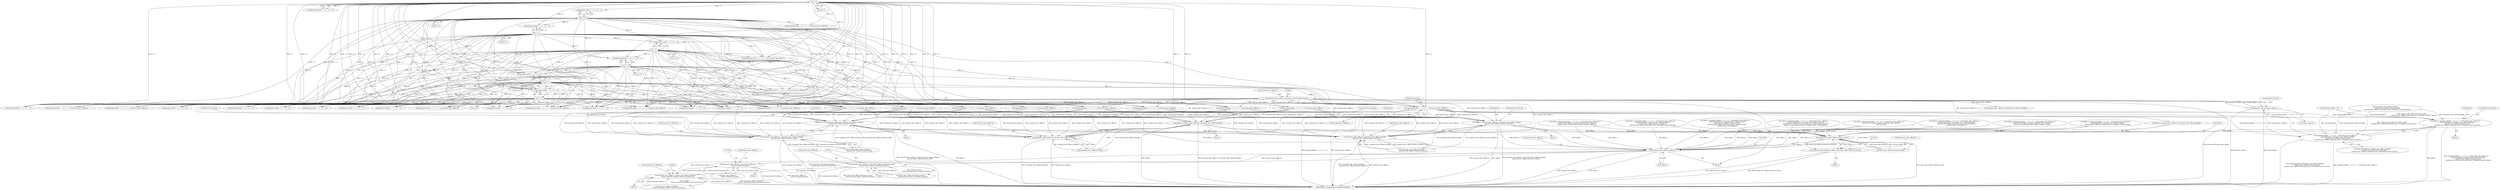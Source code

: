 digraph "0_ImageMagick6_7c2c5ba5b8e3a0b2b82f56c71dfab74ed4006df7@pointer" {
"1001539" [label="(Call,(geometry.height == 0 ? 1.0 : -1.0)*annotate_info->affine.ty)"];
"1001547" [label="(Call,-1.0)"];
"1001490" [label="(Call,-1.0)"];
"1001201" [label="(Call,-1.0)"];
"1001135" [label="(Call,-1.0)"];
"1000614" [label="(Call,-1.0)"];
"1001062" [label="(Call,-1.0)"];
"1000993" [label="(Call,-1.0)"];
"1000448" [label="(Call,annotate_info->affine.ty=geometry_info.psi-image->page.y)"];
"1000454" [label="(Call,geometry_info.psi-image->page.y)"];
"1001534" [label="(Call,offset.y=(geometry.height == 0 ? 1.0 : -1.0)*annotate_info->affine.ty+\n          geometry.height+i*annotate_info->affine.sy*height-\n          annotate_info->affine.rx*metrics.width-\n          annotate_info->affine.sy*(number_lines-1.0)*height+metrics.descent)"];
"1001826" [label="(Call,offset.y-draw_info->affine.sy*metrics.ascent)"];
"1001820" [label="(Call,undercolor_info->affine.ty=offset.y-draw_info->affine.sy*metrics.ascent)"];
"1001880" [label="(Call,annotate_info->affine.ty=offset.y)"];
"1001908" [label="(Call,annotate_info->affine.ty-=(draw_info->affine.sy*(metrics.ascent+\n          metrics.descent-metrics.underline_position)))"];
"1002004" [label="(Call,annotate_info->affine.ty-=(draw_info->affine.sy*(height+\n          metrics.underline_position+metrics.descent)/2.0))"];
"1001953" [label="(Call,annotate_info->affine.ty-=(draw_info->affine.sy*\n            metrics.underline_position))"];
"1001538" [label="(Call,(geometry.height == 0 ? 1.0 : -1.0)*annotate_info->affine.ty+\n          geometry.height+i*annotate_info->affine.sy*height-\n          annotate_info->affine.rx*metrics.width-\n          annotate_info->affine.sy*(number_lines-1.0)*height+metrics.descent)"];
"1001620" [label="(Call,offset.y=annotate_info->affine.ty+i*annotate_info->affine.sy*height)"];
"1001624" [label="(Call,annotate_info->affine.ty+i*annotate_info->affine.sy*height)"];
"1001673" [label="(Call,offset.y=annotate_info->affine.ty+i*annotate_info->affine.sy*height-\n          annotate_info->affine.rx*metrics.width/2.0)"];
"1001677" [label="(Call,annotate_info->affine.ty+i*annotate_info->affine.sy*height-\n          annotate_info->affine.rx*metrics.width/2.0)"];
"1001736" [label="(Call,offset.y=annotate_info->affine.ty+i*annotate_info->affine.sy*height-\n          annotate_info->affine.rx*metrics.width)"];
"1001740" [label="(Call,annotate_info->affine.ty+i*annotate_info->affine.sy*height-\n          annotate_info->affine.rx*metrics.width)"];
"1001189" [label="(Call,offset.y=(geometry.height == 0 ? -1.0 : 1.0)*annotate_info->affine.ty+\n          geometry.height/2.0+i*annotate_info->affine.sy*height-\n          annotate_info->affine.rx*metrics.width+\n          annotate_info->affine.sy*(metrics.ascent+metrics.descent-\n          (number_lines-1.0)*height)/2.0)"];
"1000994" [label="(Literal,1.0)"];
"1001063" [label="(Literal,1.0)"];
"1001549" [label="(Call,annotate_info->affine.ty)"];
"1001746" [label="(Call,i*annotate_info->affine.sy*height-\n          annotate_info->affine.rx*metrics.width)"];
"1001194" [label="(Call,(geometry.height == 0 ? -1.0 : 1.0)*annotate_info->affine.ty)"];
"1002003" [label="(Block,)"];
"1001419" [label="(Call,geometry.height == 0 ? 1.0 : -1.0)"];
"1001538" [label="(Call,(geometry.height == 0 ? 1.0 : -1.0)*annotate_info->affine.ty+\n          geometry.height+i*annotate_info->affine.sy*height-\n          annotate_info->affine.rx*metrics.width-\n          annotate_info->affine.sy*(number_lines-1.0)*height+metrics.descent)"];
"1000608" [label="(Call,geometry.height == 0 ? -1.0 : 1.0)"];
"1001136" [label="(Literal,1.0)"];
"1000926" [label="(Call,(geometry.height == 0 ? -1.0 : 1.0)*annotate_info->affine.ty)"];
"1001908" [label="(Call,annotate_info->affine.ty-=(draw_info->affine.sy*(metrics.ascent+\n          metrics.descent-metrics.underline_position)))"];
"1000764" [label="(Call,(geometry.width == 0 ? 1.0 : -1.0)*annotate_info->affine.tx)"];
"1001741" [label="(Call,annotate_info->affine.ty)"];
"1002005" [label="(Call,annotate_info->affine.ty)"];
"1001881" [label="(Call,annotate_info->affine.ty)"];
"1001678" [label="(Call,annotate_info->affine.ty)"];
"1001630" [label="(Call,i*annotate_info->affine.sy*height)"];
"1001264" [label="(Call,(geometry.width == 0 ? -1.0 : 1.0)*annotate_info->affine.tx)"];
"1001740" [label="(Call,annotate_info->affine.ty+i*annotate_info->affine.sy*height-\n          annotate_info->affine.rx*metrics.width)"];
"1002061" [label="(MethodReturn,MagickExport MagickBooleanType)"];
"1001548" [label="(Literal,1.0)"];
"1000448" [label="(Call,annotate_info->affine.ty=geometry_info.psi-image->page.y)"];
"1000987" [label="(Call,geometry.width == 0 ? -1.0 : 1.0)"];
"1000650" [label="(Call,geometry.width == 0 ? -1.0 : 1.0)"];
"1001677" [label="(Call,annotate_info->affine.ty+i*annotate_info->affine.sy*height-\n          annotate_info->affine.rx*metrics.width/2.0)"];
"1000824" [label="(Call,geometry.height == 0 ? -1.0 : 1.0)"];
"1000607" [label="(Call,(geometry.height == 0 ? -1.0 : 1.0)*annotate_info->affine.ty)"];
"1000454" [label="(Call,geometry_info.psi-image->page.y)"];
"1001830" [label="(Call,draw_info->affine.sy*metrics.ascent)"];
"1001765" [label="(ControlStructure,break;)"];
"1001201" [label="(Call,-1.0)"];
"1001674" [label="(Call,offset.y)"];
"1001202" [label="(Literal,1.0)"];
"1001055" [label="(Call,(geometry.height == 0 ? -1.0 : 1.0)*annotate_info->affine.ty)"];
"1000424" [label="(Block,)"];
"1001418" [label="(Call,(geometry.height == 0 ? 1.0 : -1.0)*annotate_info->affine.ty)"];
"1001954" [label="(Call,annotate_info->affine.ty)"];
"1000993" [label="(Call,-1.0)"];
"1001624" [label="(Call,annotate_info->affine.ty+i*annotate_info->affine.sy*height)"];
"1001483" [label="(Call,geometry.width == 0 ? 1.0 : -1.0)"];
"1001062" [label="(Call,-1.0)"];
"1001639" [label="(ControlStructure,break;)"];
"1001535" [label="(Call,offset.y)"];
"1001821" [label="(Call,undercolor_info->affine.ty)"];
"1000876" [label="(Call,geometry.width == 0 ? -1.0 : 1.0)"];
"1001593" [label="(ControlStructure,break;)"];
"1001476" [label="(Block,)"];
"1000455" [label="(Call,geometry_info.psi)"];
"1001706" [label="(Block,)"];
"1001539" [label="(Call,(geometry.height == 0 ? 1.0 : -1.0)*annotate_info->affine.ty)"];
"1000765" [label="(Call,geometry.width == 0 ? 1.0 : -1.0)"];
"1000927" [label="(Call,geometry.height == 0 ? -1.0 : 1.0)"];
"1001886" [label="(Call,offset.y)"];
"1000875" [label="(Call,(geometry.width == 0 ? -1.0 : 1.0)*annotate_info->affine.tx)"];
"1001050" [label="(Call,offset.y=(geometry.height == 0 ? -1.0 : 1.0)*annotate_info->affine.ty+\n          geometry.height/2.0+i*annotate_info->affine.sy*height-\n          annotate_info->affine.rx*metrics.width/2.0+annotate_info->affine.sy*\n          (metrics.ascent+metrics.descent-(number_lines-1.0)*height)/2.0)"];
"1001907" [label="(Block,)"];
"1001621" [label="(Call,offset.y)"];
"1000615" [label="(Literal,1.0)"];
"1001127" [label="(Call,(geometry.width == 0 ? 1.0 : -1.0)*annotate_info->affine.tx)"];
"1001305" [label="(Call,(geometry.height == 0 ? 1.0 : -1.0)*annotate_info->affine.ty)"];
"1001265" [label="(Call,geometry.width == 0 ? -1.0 : 1.0)"];
"1001909" [label="(Call,annotate_info->affine.ty)"];
"1000602" [label="(Call,offset.y=(geometry.height == 0 ? -1.0 : 1.0)*annotate_info->affine.ty+i*\n          annotate_info->affine.sy*height+annotate_info->affine.sy*\n          metrics.ascent)"];
"1001683" [label="(Call,i*annotate_info->affine.sy*height-\n          annotate_info->affine.rx*metrics.width/2.0)"];
"1000921" [label="(Call,offset.y=(geometry.height == 0 ? -1.0 : 1.0)*annotate_info->affine.ty+\n          geometry.height/2.0+i*annotate_info->affine.sy*height+\n          annotate_info->affine.sy*(metrics.ascent+metrics.descent-\n          (number_lines-1.0)*height)/2.0)"];
"1001826" [label="(Call,offset.y-draw_info->affine.sy*metrics.ascent)"];
"1001554" [label="(Call,geometry.height+i*annotate_info->affine.sy*height-\n          annotate_info->affine.rx*metrics.width-\n          annotate_info->affine.sy*(number_lines-1.0)*height+metrics.descent)"];
"1000986" [label="(Call,(geometry.width == 0 ? -1.0 : 1.0)*annotate_info->affine.tx)"];
"1001736" [label="(Call,offset.y=annotate_info->affine.ty+i*annotate_info->affine.sy*height-\n          annotate_info->affine.rx*metrics.width)"];
"1001641" [label="(Block,)"];
"1001880" [label="(Call,annotate_info->affine.ty=offset.y)"];
"1000710" [label="(Call,(geometry.height == 0 ? -1.0 : 1.0)*annotate_info->affine.ty)"];
"1001953" [label="(Call,annotate_info->affine.ty-=(draw_info->affine.sy*\n            metrics.underline_position))"];
"1001357" [label="(Call,(geometry.width == 0 ? -1.0 : 1.0)*annotate_info->affine.tx)"];
"1001534" [label="(Call,offset.y=(geometry.height == 0 ? 1.0 : -1.0)*annotate_info->affine.ty+\n          geometry.height+i*annotate_info->affine.sy*height-\n          annotate_info->affine.rx*metrics.width-\n          annotate_info->affine.sy*(number_lines-1.0)*height+metrics.descent)"];
"1000537" [label="(Call,offset.y=annotate_info->affine.ty+i*annotate_info->affine.sy*height)"];
"1001541" [label="(Call,geometry.height == 0)"];
"1001358" [label="(Call,geometry.width == 0 ? -1.0 : 1.0)"];
"1001056" [label="(Call,geometry.height == 0 ? -1.0 : 1.0)"];
"1002004" [label="(Call,annotate_info->affine.ty-=(draw_info->affine.sy*(height+\n          metrics.underline_position+metrics.descent)/2.0))"];
"1002010" [label="(Call,draw_info->affine.sy*(height+\n          metrics.underline_position+metrics.descent)/2.0)"];
"1001620" [label="(Call,offset.y=annotate_info->affine.ty+i*annotate_info->affine.sy*height)"];
"1000458" [label="(Call,image->page.y)"];
"1000818" [label="(Call,offset.y=(geometry.height == 0 ? -1.0 : 1.0)*annotate_info->affine.ty+i*\n          annotate_info->affine.sy*height+annotate_info->affine.sy*\n          metrics.ascent-annotate_info->affine.rx*metrics.width)"];
"1001776" [label="(Block,)"];
"1001914" [label="(Call,draw_info->affine.sy*(metrics.ascent+\n          metrics.descent-metrics.underline_position))"];
"1001556" [label="(Identifier,geometry)"];
"1001482" [label="(Call,(geometry.width == 0 ? 1.0 : -1.0)*annotate_info->affine.tx)"];
"1000614" [label="(Call,-1.0)"];
"1001704" [label="(ControlStructure,break;)"];
"1001135" [label="(Call,-1.0)"];
"1001959" [label="(Call,draw_info->affine.sy*\n            metrics.underline_position)"];
"1000649" [label="(Call,(geometry.width == 0 ? -1.0 : 1.0)*annotate_info->affine.tx)"];
"1001737" [label="(Call,offset.y)"];
"1001491" [label="(Literal,1.0)"];
"1001952" [label="(Block,)"];
"1000711" [label="(Call,geometry.height == 0 ? -1.0 : 1.0)"];
"1001300" [label="(Call,offset.y=(geometry.height == 0 ? 1.0 : -1.0)*annotate_info->affine.ty+\n          geometry.height+i*annotate_info->affine.sy*height-\n          annotate_info->affine.sy*(number_lines-1.0)*height+metrics.descent)"];
"1001547" [label="(Call,-1.0)"];
"1001827" [label="(Call,offset.y)"];
"1000541" [label="(Call,annotate_info->affine.ty+i*annotate_info->affine.sy*height)"];
"1001128" [label="(Call,geometry.width == 0 ? 1.0 : -1.0)"];
"1001625" [label="(Call,annotate_info->affine.ty)"];
"1001820" [label="(Call,undercolor_info->affine.ty=offset.y-draw_info->affine.sy*metrics.ascent)"];
"1001673" [label="(Call,offset.y=annotate_info->affine.ty+i*annotate_info->affine.sy*height-\n          annotate_info->affine.rx*metrics.width/2.0)"];
"1001413" [label="(Call,offset.y=(geometry.height == 0 ? 1.0 : -1.0)*annotate_info->affine.ty+\n          geometry.height+i*annotate_info->affine.sy*height-\n          annotate_info->affine.rx*metrics.width/2.0-\n          annotate_info->affine.sy*(number_lines-1.0)*height+metrics.descent)"];
"1001306" [label="(Call,geometry.height == 0 ? 1.0 : -1.0)"];
"1001490" [label="(Call,-1.0)"];
"1000564" [label="(Call,(geometry.width == 0 ? -1.0 : 1.0)*annotate_info->affine.tx)"];
"1001600" [label="(Block,)"];
"1000705" [label="(Call,offset.y=(geometry.height == 0 ? -1.0 : 1.0)*annotate_info->affine.ty+i*\n          annotate_info->affine.sy*height+annotate_info->affine.sy*\n          metrics.ascent-annotate_info->affine.rx*metrics.width/2.0)"];
"1000823" [label="(Call,(geometry.height == 0 ? -1.0 : 1.0)*annotate_info->affine.ty)"];
"1001540" [label="(Call,geometry.height == 0 ? 1.0 : -1.0)"];
"1000565" [label="(Call,geometry.width == 0 ? -1.0 : 1.0)"];
"1001195" [label="(Call,geometry.height == 0 ? -1.0 : 1.0)"];
"1001558" [label="(Call,i*annotate_info->affine.sy*height-\n          annotate_info->affine.rx*metrics.width-\n          annotate_info->affine.sy*(number_lines-1.0)*height+metrics.descent)"];
"1000449" [label="(Call,annotate_info->affine.ty)"];
"1001539" -> "1001538"  [label="AST: "];
"1001539" -> "1001549"  [label="CFG: "];
"1001540" -> "1001539"  [label="AST: "];
"1001549" -> "1001539"  [label="AST: "];
"1001556" -> "1001539"  [label="CFG: "];
"1001539" -> "1002061"  [label="DDG: annotate_info->affine.ty"];
"1001539" -> "1002061"  [label="DDG: geometry.height == 0 ? 1.0 : -1.0"];
"1001539" -> "1001534"  [label="DDG: geometry.height == 0 ? 1.0 : -1.0"];
"1001539" -> "1001534"  [label="DDG: annotate_info->affine.ty"];
"1001539" -> "1001538"  [label="DDG: geometry.height == 0 ? 1.0 : -1.0"];
"1001539" -> "1001538"  [label="DDG: annotate_info->affine.ty"];
"1001547" -> "1001539"  [label="DDG: 1.0"];
"1001490" -> "1001539"  [label="DDG: 1.0"];
"1001201" -> "1001539"  [label="DDG: 1.0"];
"1001135" -> "1001539"  [label="DDG: 1.0"];
"1000614" -> "1001539"  [label="DDG: 1.0"];
"1001062" -> "1001539"  [label="DDG: 1.0"];
"1000993" -> "1001539"  [label="DDG: 1.0"];
"1000448" -> "1001539"  [label="DDG: annotate_info->affine.ty"];
"1001539" -> "1001620"  [label="DDG: annotate_info->affine.ty"];
"1001539" -> "1001624"  [label="DDG: annotate_info->affine.ty"];
"1001539" -> "1001673"  [label="DDG: annotate_info->affine.ty"];
"1001539" -> "1001677"  [label="DDG: annotate_info->affine.ty"];
"1001539" -> "1001736"  [label="DDG: annotate_info->affine.ty"];
"1001539" -> "1001740"  [label="DDG: annotate_info->affine.ty"];
"1001547" -> "1001540"  [label="AST: "];
"1001547" -> "1001548"  [label="CFG: "];
"1001548" -> "1001547"  [label="AST: "];
"1001540" -> "1001547"  [label="CFG: "];
"1001547" -> "1000564"  [label="DDG: 1.0"];
"1001547" -> "1000565"  [label="DDG: 1.0"];
"1001547" -> "1000649"  [label="DDG: 1.0"];
"1001547" -> "1000650"  [label="DDG: 1.0"];
"1001547" -> "1000710"  [label="DDG: 1.0"];
"1001547" -> "1000711"  [label="DDG: 1.0"];
"1001547" -> "1000764"  [label="DDG: 1.0"];
"1001547" -> "1000765"  [label="DDG: 1.0"];
"1001547" -> "1000823"  [label="DDG: 1.0"];
"1001547" -> "1000824"  [label="DDG: 1.0"];
"1001547" -> "1000875"  [label="DDG: 1.0"];
"1001547" -> "1000876"  [label="DDG: 1.0"];
"1001547" -> "1000926"  [label="DDG: 1.0"];
"1001547" -> "1000927"  [label="DDG: 1.0"];
"1001547" -> "1001264"  [label="DDG: 1.0"];
"1001547" -> "1001265"  [label="DDG: 1.0"];
"1001547" -> "1001305"  [label="DDG: 1.0"];
"1001547" -> "1001306"  [label="DDG: 1.0"];
"1001547" -> "1001357"  [label="DDG: 1.0"];
"1001547" -> "1001358"  [label="DDG: 1.0"];
"1001547" -> "1001418"  [label="DDG: 1.0"];
"1001547" -> "1001419"  [label="DDG: 1.0"];
"1001547" -> "1001540"  [label="DDG: 1.0"];
"1001490" -> "1001483"  [label="AST: "];
"1001490" -> "1001491"  [label="CFG: "];
"1001491" -> "1001490"  [label="AST: "];
"1001483" -> "1001490"  [label="CFG: "];
"1001490" -> "1000564"  [label="DDG: 1.0"];
"1001490" -> "1000565"  [label="DDG: 1.0"];
"1001490" -> "1000649"  [label="DDG: 1.0"];
"1001490" -> "1000650"  [label="DDG: 1.0"];
"1001490" -> "1000710"  [label="DDG: 1.0"];
"1001490" -> "1000711"  [label="DDG: 1.0"];
"1001490" -> "1000764"  [label="DDG: 1.0"];
"1001490" -> "1000765"  [label="DDG: 1.0"];
"1001490" -> "1000823"  [label="DDG: 1.0"];
"1001490" -> "1000824"  [label="DDG: 1.0"];
"1001490" -> "1000875"  [label="DDG: 1.0"];
"1001490" -> "1000876"  [label="DDG: 1.0"];
"1001490" -> "1000926"  [label="DDG: 1.0"];
"1001490" -> "1000927"  [label="DDG: 1.0"];
"1001490" -> "1001264"  [label="DDG: 1.0"];
"1001490" -> "1001265"  [label="DDG: 1.0"];
"1001490" -> "1001305"  [label="DDG: 1.0"];
"1001490" -> "1001306"  [label="DDG: 1.0"];
"1001490" -> "1001357"  [label="DDG: 1.0"];
"1001490" -> "1001358"  [label="DDG: 1.0"];
"1001490" -> "1001418"  [label="DDG: 1.0"];
"1001490" -> "1001419"  [label="DDG: 1.0"];
"1001490" -> "1001482"  [label="DDG: 1.0"];
"1001490" -> "1001483"  [label="DDG: 1.0"];
"1001490" -> "1001540"  [label="DDG: 1.0"];
"1001201" -> "1001195"  [label="AST: "];
"1001201" -> "1001202"  [label="CFG: "];
"1001202" -> "1001201"  [label="AST: "];
"1001195" -> "1001201"  [label="CFG: "];
"1001201" -> "1000564"  [label="DDG: 1.0"];
"1001201" -> "1000565"  [label="DDG: 1.0"];
"1001201" -> "1000649"  [label="DDG: 1.0"];
"1001201" -> "1000650"  [label="DDG: 1.0"];
"1001201" -> "1000710"  [label="DDG: 1.0"];
"1001201" -> "1000711"  [label="DDG: 1.0"];
"1001201" -> "1000764"  [label="DDG: 1.0"];
"1001201" -> "1000765"  [label="DDG: 1.0"];
"1001201" -> "1000823"  [label="DDG: 1.0"];
"1001201" -> "1000824"  [label="DDG: 1.0"];
"1001201" -> "1000875"  [label="DDG: 1.0"];
"1001201" -> "1000876"  [label="DDG: 1.0"];
"1001201" -> "1000926"  [label="DDG: 1.0"];
"1001201" -> "1000927"  [label="DDG: 1.0"];
"1001201" -> "1001194"  [label="DDG: 1.0"];
"1001201" -> "1001195"  [label="DDG: 1.0"];
"1001201" -> "1001264"  [label="DDG: 1.0"];
"1001201" -> "1001265"  [label="DDG: 1.0"];
"1001201" -> "1001305"  [label="DDG: 1.0"];
"1001201" -> "1001306"  [label="DDG: 1.0"];
"1001201" -> "1001357"  [label="DDG: 1.0"];
"1001201" -> "1001358"  [label="DDG: 1.0"];
"1001201" -> "1001418"  [label="DDG: 1.0"];
"1001201" -> "1001419"  [label="DDG: 1.0"];
"1001201" -> "1001482"  [label="DDG: 1.0"];
"1001201" -> "1001483"  [label="DDG: 1.0"];
"1001201" -> "1001540"  [label="DDG: 1.0"];
"1001135" -> "1001128"  [label="AST: "];
"1001135" -> "1001136"  [label="CFG: "];
"1001136" -> "1001135"  [label="AST: "];
"1001128" -> "1001135"  [label="CFG: "];
"1001135" -> "1000564"  [label="DDG: 1.0"];
"1001135" -> "1000565"  [label="DDG: 1.0"];
"1001135" -> "1000649"  [label="DDG: 1.0"];
"1001135" -> "1000650"  [label="DDG: 1.0"];
"1001135" -> "1000710"  [label="DDG: 1.0"];
"1001135" -> "1000711"  [label="DDG: 1.0"];
"1001135" -> "1000764"  [label="DDG: 1.0"];
"1001135" -> "1000765"  [label="DDG: 1.0"];
"1001135" -> "1000823"  [label="DDG: 1.0"];
"1001135" -> "1000824"  [label="DDG: 1.0"];
"1001135" -> "1000875"  [label="DDG: 1.0"];
"1001135" -> "1000876"  [label="DDG: 1.0"];
"1001135" -> "1000926"  [label="DDG: 1.0"];
"1001135" -> "1000927"  [label="DDG: 1.0"];
"1001135" -> "1001127"  [label="DDG: 1.0"];
"1001135" -> "1001128"  [label="DDG: 1.0"];
"1001135" -> "1001194"  [label="DDG: 1.0"];
"1001135" -> "1001195"  [label="DDG: 1.0"];
"1001135" -> "1001264"  [label="DDG: 1.0"];
"1001135" -> "1001265"  [label="DDG: 1.0"];
"1001135" -> "1001305"  [label="DDG: 1.0"];
"1001135" -> "1001306"  [label="DDG: 1.0"];
"1001135" -> "1001357"  [label="DDG: 1.0"];
"1001135" -> "1001358"  [label="DDG: 1.0"];
"1001135" -> "1001418"  [label="DDG: 1.0"];
"1001135" -> "1001419"  [label="DDG: 1.0"];
"1001135" -> "1001482"  [label="DDG: 1.0"];
"1001135" -> "1001483"  [label="DDG: 1.0"];
"1001135" -> "1001540"  [label="DDG: 1.0"];
"1000614" -> "1000608"  [label="AST: "];
"1000614" -> "1000615"  [label="CFG: "];
"1000615" -> "1000614"  [label="AST: "];
"1000608" -> "1000614"  [label="CFG: "];
"1000614" -> "1000564"  [label="DDG: 1.0"];
"1000614" -> "1000565"  [label="DDG: 1.0"];
"1000614" -> "1000607"  [label="DDG: 1.0"];
"1000614" -> "1000608"  [label="DDG: 1.0"];
"1000614" -> "1000649"  [label="DDG: 1.0"];
"1000614" -> "1000650"  [label="DDG: 1.0"];
"1000614" -> "1000710"  [label="DDG: 1.0"];
"1000614" -> "1000711"  [label="DDG: 1.0"];
"1000614" -> "1000764"  [label="DDG: 1.0"];
"1000614" -> "1000765"  [label="DDG: 1.0"];
"1000614" -> "1000823"  [label="DDG: 1.0"];
"1000614" -> "1000824"  [label="DDG: 1.0"];
"1000614" -> "1000875"  [label="DDG: 1.0"];
"1000614" -> "1000876"  [label="DDG: 1.0"];
"1000614" -> "1000926"  [label="DDG: 1.0"];
"1000614" -> "1000927"  [label="DDG: 1.0"];
"1000614" -> "1000986"  [label="DDG: 1.0"];
"1000614" -> "1000987"  [label="DDG: 1.0"];
"1000614" -> "1001055"  [label="DDG: 1.0"];
"1000614" -> "1001056"  [label="DDG: 1.0"];
"1000614" -> "1001127"  [label="DDG: 1.0"];
"1000614" -> "1001128"  [label="DDG: 1.0"];
"1000614" -> "1001194"  [label="DDG: 1.0"];
"1000614" -> "1001195"  [label="DDG: 1.0"];
"1000614" -> "1001264"  [label="DDG: 1.0"];
"1000614" -> "1001265"  [label="DDG: 1.0"];
"1000614" -> "1001305"  [label="DDG: 1.0"];
"1000614" -> "1001306"  [label="DDG: 1.0"];
"1000614" -> "1001357"  [label="DDG: 1.0"];
"1000614" -> "1001358"  [label="DDG: 1.0"];
"1000614" -> "1001418"  [label="DDG: 1.0"];
"1000614" -> "1001419"  [label="DDG: 1.0"];
"1000614" -> "1001482"  [label="DDG: 1.0"];
"1000614" -> "1001483"  [label="DDG: 1.0"];
"1000614" -> "1001540"  [label="DDG: 1.0"];
"1001062" -> "1001056"  [label="AST: "];
"1001062" -> "1001063"  [label="CFG: "];
"1001063" -> "1001062"  [label="AST: "];
"1001056" -> "1001062"  [label="CFG: "];
"1001062" -> "1000564"  [label="DDG: 1.0"];
"1001062" -> "1000565"  [label="DDG: 1.0"];
"1001062" -> "1000649"  [label="DDG: 1.0"];
"1001062" -> "1000650"  [label="DDG: 1.0"];
"1001062" -> "1000710"  [label="DDG: 1.0"];
"1001062" -> "1000711"  [label="DDG: 1.0"];
"1001062" -> "1000764"  [label="DDG: 1.0"];
"1001062" -> "1000765"  [label="DDG: 1.0"];
"1001062" -> "1000823"  [label="DDG: 1.0"];
"1001062" -> "1000824"  [label="DDG: 1.0"];
"1001062" -> "1000875"  [label="DDG: 1.0"];
"1001062" -> "1000876"  [label="DDG: 1.0"];
"1001062" -> "1000926"  [label="DDG: 1.0"];
"1001062" -> "1000927"  [label="DDG: 1.0"];
"1001062" -> "1001055"  [label="DDG: 1.0"];
"1001062" -> "1001056"  [label="DDG: 1.0"];
"1001062" -> "1001127"  [label="DDG: 1.0"];
"1001062" -> "1001128"  [label="DDG: 1.0"];
"1001062" -> "1001194"  [label="DDG: 1.0"];
"1001062" -> "1001195"  [label="DDG: 1.0"];
"1001062" -> "1001264"  [label="DDG: 1.0"];
"1001062" -> "1001265"  [label="DDG: 1.0"];
"1001062" -> "1001305"  [label="DDG: 1.0"];
"1001062" -> "1001306"  [label="DDG: 1.0"];
"1001062" -> "1001357"  [label="DDG: 1.0"];
"1001062" -> "1001358"  [label="DDG: 1.0"];
"1001062" -> "1001418"  [label="DDG: 1.0"];
"1001062" -> "1001419"  [label="DDG: 1.0"];
"1001062" -> "1001482"  [label="DDG: 1.0"];
"1001062" -> "1001483"  [label="DDG: 1.0"];
"1001062" -> "1001540"  [label="DDG: 1.0"];
"1000993" -> "1000987"  [label="AST: "];
"1000993" -> "1000994"  [label="CFG: "];
"1000994" -> "1000993"  [label="AST: "];
"1000987" -> "1000993"  [label="CFG: "];
"1000993" -> "1000564"  [label="DDG: 1.0"];
"1000993" -> "1000565"  [label="DDG: 1.0"];
"1000993" -> "1000649"  [label="DDG: 1.0"];
"1000993" -> "1000650"  [label="DDG: 1.0"];
"1000993" -> "1000710"  [label="DDG: 1.0"];
"1000993" -> "1000711"  [label="DDG: 1.0"];
"1000993" -> "1000764"  [label="DDG: 1.0"];
"1000993" -> "1000765"  [label="DDG: 1.0"];
"1000993" -> "1000823"  [label="DDG: 1.0"];
"1000993" -> "1000824"  [label="DDG: 1.0"];
"1000993" -> "1000875"  [label="DDG: 1.0"];
"1000993" -> "1000876"  [label="DDG: 1.0"];
"1000993" -> "1000926"  [label="DDG: 1.0"];
"1000993" -> "1000927"  [label="DDG: 1.0"];
"1000993" -> "1000986"  [label="DDG: 1.0"];
"1000993" -> "1000987"  [label="DDG: 1.0"];
"1000993" -> "1001055"  [label="DDG: 1.0"];
"1000993" -> "1001056"  [label="DDG: 1.0"];
"1000993" -> "1001127"  [label="DDG: 1.0"];
"1000993" -> "1001128"  [label="DDG: 1.0"];
"1000993" -> "1001194"  [label="DDG: 1.0"];
"1000993" -> "1001195"  [label="DDG: 1.0"];
"1000993" -> "1001264"  [label="DDG: 1.0"];
"1000993" -> "1001265"  [label="DDG: 1.0"];
"1000993" -> "1001305"  [label="DDG: 1.0"];
"1000993" -> "1001306"  [label="DDG: 1.0"];
"1000993" -> "1001357"  [label="DDG: 1.0"];
"1000993" -> "1001358"  [label="DDG: 1.0"];
"1000993" -> "1001418"  [label="DDG: 1.0"];
"1000993" -> "1001419"  [label="DDG: 1.0"];
"1000993" -> "1001482"  [label="DDG: 1.0"];
"1000993" -> "1001483"  [label="DDG: 1.0"];
"1000993" -> "1001540"  [label="DDG: 1.0"];
"1000448" -> "1000424"  [label="AST: "];
"1000448" -> "1000454"  [label="CFG: "];
"1000449" -> "1000448"  [label="AST: "];
"1000454" -> "1000448"  [label="AST: "];
"1000464" -> "1000448"  [label="CFG: "];
"1000448" -> "1002061"  [label="DDG: geometry_info.psi-image->page.y"];
"1000454" -> "1000448"  [label="DDG: geometry_info.psi"];
"1000454" -> "1000448"  [label="DDG: image->page.y"];
"1000448" -> "1000537"  [label="DDG: annotate_info->affine.ty"];
"1000448" -> "1000541"  [label="DDG: annotate_info->affine.ty"];
"1000448" -> "1000607"  [label="DDG: annotate_info->affine.ty"];
"1000448" -> "1000710"  [label="DDG: annotate_info->affine.ty"];
"1000448" -> "1000823"  [label="DDG: annotate_info->affine.ty"];
"1000448" -> "1000926"  [label="DDG: annotate_info->affine.ty"];
"1000448" -> "1001055"  [label="DDG: annotate_info->affine.ty"];
"1000448" -> "1001194"  [label="DDG: annotate_info->affine.ty"];
"1000448" -> "1001305"  [label="DDG: annotate_info->affine.ty"];
"1000448" -> "1001418"  [label="DDG: annotate_info->affine.ty"];
"1000448" -> "1001620"  [label="DDG: annotate_info->affine.ty"];
"1000448" -> "1001624"  [label="DDG: annotate_info->affine.ty"];
"1000448" -> "1001673"  [label="DDG: annotate_info->affine.ty"];
"1000448" -> "1001677"  [label="DDG: annotate_info->affine.ty"];
"1000448" -> "1001736"  [label="DDG: annotate_info->affine.ty"];
"1000448" -> "1001740"  [label="DDG: annotate_info->affine.ty"];
"1000454" -> "1000458"  [label="CFG: "];
"1000455" -> "1000454"  [label="AST: "];
"1000458" -> "1000454"  [label="AST: "];
"1000454" -> "1002061"  [label="DDG: geometry_info.psi"];
"1000454" -> "1002061"  [label="DDG: image->page.y"];
"1001534" -> "1001476"  [label="AST: "];
"1001534" -> "1001538"  [label="CFG: "];
"1001535" -> "1001534"  [label="AST: "];
"1001538" -> "1001534"  [label="AST: "];
"1001593" -> "1001534"  [label="CFG: "];
"1001534" -> "1002061"  [label="DDG: offset.y"];
"1001534" -> "1002061"  [label="DDG: (geometry.height == 0 ? 1.0 : -1.0)*annotate_info->affine.ty+\n          geometry.height+i*annotate_info->affine.sy*height-\n          annotate_info->affine.rx*metrics.width-\n          annotate_info->affine.sy*(number_lines-1.0)*height+metrics.descent"];
"1001541" -> "1001534"  [label="DDG: geometry.height"];
"1001558" -> "1001534"  [label="DDG: i*annotate_info->affine.sy*height"];
"1001558" -> "1001534"  [label="DDG: annotate_info->affine.rx*metrics.width-\n          annotate_info->affine.sy*(number_lines-1.0)*height+metrics.descent"];
"1001534" -> "1001826"  [label="DDG: offset.y"];
"1001534" -> "1001880"  [label="DDG: offset.y"];
"1001826" -> "1001820"  [label="AST: "];
"1001826" -> "1001830"  [label="CFG: "];
"1001827" -> "1001826"  [label="AST: "];
"1001830" -> "1001826"  [label="AST: "];
"1001820" -> "1001826"  [label="CFG: "];
"1001826" -> "1002061"  [label="DDG: draw_info->affine.sy*metrics.ascent"];
"1001826" -> "1001820"  [label="DDG: offset.y"];
"1001826" -> "1001820"  [label="DDG: draw_info->affine.sy*metrics.ascent"];
"1001050" -> "1001826"  [label="DDG: offset.y"];
"1001189" -> "1001826"  [label="DDG: offset.y"];
"1001300" -> "1001826"  [label="DDG: offset.y"];
"1001673" -> "1001826"  [label="DDG: offset.y"];
"1000705" -> "1001826"  [label="DDG: offset.y"];
"1000602" -> "1001826"  [label="DDG: offset.y"];
"1001413" -> "1001826"  [label="DDG: offset.y"];
"1000537" -> "1001826"  [label="DDG: offset.y"];
"1000921" -> "1001826"  [label="DDG: offset.y"];
"1001620" -> "1001826"  [label="DDG: offset.y"];
"1000818" -> "1001826"  [label="DDG: offset.y"];
"1001736" -> "1001826"  [label="DDG: offset.y"];
"1001830" -> "1001826"  [label="DDG: draw_info->affine.sy"];
"1001830" -> "1001826"  [label="DDG: metrics.ascent"];
"1001826" -> "1001880"  [label="DDG: offset.y"];
"1001820" -> "1001776"  [label="AST: "];
"1001821" -> "1001820"  [label="AST: "];
"1001840" -> "1001820"  [label="CFG: "];
"1001820" -> "1002061"  [label="DDG: undercolor_info->affine.ty"];
"1001820" -> "1002061"  [label="DDG: offset.y-draw_info->affine.sy*metrics.ascent"];
"1001880" -> "1000424"  [label="AST: "];
"1001880" -> "1001886"  [label="CFG: "];
"1001881" -> "1001880"  [label="AST: "];
"1001886" -> "1001880"  [label="AST: "];
"1001890" -> "1001880"  [label="CFG: "];
"1001880" -> "1002061"  [label="DDG: annotate_info->affine.ty"];
"1001880" -> "1002061"  [label="DDG: offset.y"];
"1001050" -> "1001880"  [label="DDG: offset.y"];
"1001189" -> "1001880"  [label="DDG: offset.y"];
"1001300" -> "1001880"  [label="DDG: offset.y"];
"1001673" -> "1001880"  [label="DDG: offset.y"];
"1000705" -> "1001880"  [label="DDG: offset.y"];
"1000602" -> "1001880"  [label="DDG: offset.y"];
"1001413" -> "1001880"  [label="DDG: offset.y"];
"1000921" -> "1001880"  [label="DDG: offset.y"];
"1001620" -> "1001880"  [label="DDG: offset.y"];
"1000818" -> "1001880"  [label="DDG: offset.y"];
"1001736" -> "1001880"  [label="DDG: offset.y"];
"1000537" -> "1001880"  [label="DDG: offset.y"];
"1001880" -> "1001908"  [label="DDG: annotate_info->affine.ty"];
"1001880" -> "1001953"  [label="DDG: annotate_info->affine.ty"];
"1001880" -> "1002004"  [label="DDG: annotate_info->affine.ty"];
"1001908" -> "1001907"  [label="AST: "];
"1001908" -> "1001914"  [label="CFG: "];
"1001909" -> "1001908"  [label="AST: "];
"1001914" -> "1001908"  [label="AST: "];
"1001932" -> "1001908"  [label="CFG: "];
"1001908" -> "1002061"  [label="DDG: annotate_info->affine.ty"];
"1001908" -> "1002061"  [label="DDG: draw_info->affine.sy*(metrics.ascent+\n          metrics.descent-metrics.underline_position)"];
"1001914" -> "1001908"  [label="DDG: draw_info->affine.sy"];
"1001914" -> "1001908"  [label="DDG: metrics.ascent+\n          metrics.descent-metrics.underline_position"];
"1001908" -> "1002004"  [label="DDG: annotate_info->affine.ty"];
"1002004" -> "1002003"  [label="AST: "];
"1002004" -> "1002010"  [label="CFG: "];
"1002005" -> "1002004"  [label="AST: "];
"1002010" -> "1002004"  [label="AST: "];
"1002028" -> "1002004"  [label="CFG: "];
"1002004" -> "1002061"  [label="DDG: draw_info->affine.sy*(height+\n          metrics.underline_position+metrics.descent)/2.0"];
"1002004" -> "1002061"  [label="DDG: annotate_info->affine.ty"];
"1002010" -> "1002004"  [label="DDG: draw_info->affine.sy"];
"1002010" -> "1002004"  [label="DDG: (height+\n          metrics.underline_position+metrics.descent)/2.0"];
"1001953" -> "1002004"  [label="DDG: annotate_info->affine.ty"];
"1001953" -> "1001952"  [label="AST: "];
"1001953" -> "1001959"  [label="CFG: "];
"1001954" -> "1001953"  [label="AST: "];
"1001959" -> "1001953"  [label="AST: "];
"1001969" -> "1001953"  [label="CFG: "];
"1001953" -> "1002061"  [label="DDG: annotate_info->affine.ty"];
"1001953" -> "1002061"  [label="DDG: draw_info->affine.sy*\n            metrics.underline_position"];
"1001959" -> "1001953"  [label="DDG: draw_info->affine.sy"];
"1001959" -> "1001953"  [label="DDG: metrics.underline_position"];
"1001538" -> "1001554"  [label="CFG: "];
"1001554" -> "1001538"  [label="AST: "];
"1001538" -> "1002061"  [label="DDG: geometry.height+i*annotate_info->affine.sy*height-\n          annotate_info->affine.rx*metrics.width-\n          annotate_info->affine.sy*(number_lines-1.0)*height+metrics.descent"];
"1001538" -> "1002061"  [label="DDG: (geometry.height == 0 ? 1.0 : -1.0)*annotate_info->affine.ty"];
"1001541" -> "1001538"  [label="DDG: geometry.height"];
"1001558" -> "1001538"  [label="DDG: i*annotate_info->affine.sy*height"];
"1001558" -> "1001538"  [label="DDG: annotate_info->affine.rx*metrics.width-\n          annotate_info->affine.sy*(number_lines-1.0)*height+metrics.descent"];
"1001620" -> "1001600"  [label="AST: "];
"1001620" -> "1001624"  [label="CFG: "];
"1001621" -> "1001620"  [label="AST: "];
"1001624" -> "1001620"  [label="AST: "];
"1001639" -> "1001620"  [label="CFG: "];
"1001620" -> "1002061"  [label="DDG: offset.y"];
"1001620" -> "1002061"  [label="DDG: annotate_info->affine.ty+i*annotate_info->affine.sy*height"];
"1000926" -> "1001620"  [label="DDG: annotate_info->affine.ty"];
"1000607" -> "1001620"  [label="DDG: annotate_info->affine.ty"];
"1001305" -> "1001620"  [label="DDG: annotate_info->affine.ty"];
"1001055" -> "1001620"  [label="DDG: annotate_info->affine.ty"];
"1001418" -> "1001620"  [label="DDG: annotate_info->affine.ty"];
"1000823" -> "1001620"  [label="DDG: annotate_info->affine.ty"];
"1000710" -> "1001620"  [label="DDG: annotate_info->affine.ty"];
"1001194" -> "1001620"  [label="DDG: annotate_info->affine.ty"];
"1001630" -> "1001620"  [label="DDG: i"];
"1001630" -> "1001620"  [label="DDG: annotate_info->affine.sy*height"];
"1001624" -> "1001630"  [label="CFG: "];
"1001625" -> "1001624"  [label="AST: "];
"1001630" -> "1001624"  [label="AST: "];
"1001624" -> "1002061"  [label="DDG: i*annotate_info->affine.sy*height"];
"1001624" -> "1002061"  [label="DDG: annotate_info->affine.ty"];
"1000926" -> "1001624"  [label="DDG: annotate_info->affine.ty"];
"1000607" -> "1001624"  [label="DDG: annotate_info->affine.ty"];
"1001305" -> "1001624"  [label="DDG: annotate_info->affine.ty"];
"1001055" -> "1001624"  [label="DDG: annotate_info->affine.ty"];
"1001418" -> "1001624"  [label="DDG: annotate_info->affine.ty"];
"1000823" -> "1001624"  [label="DDG: annotate_info->affine.ty"];
"1000710" -> "1001624"  [label="DDG: annotate_info->affine.ty"];
"1001194" -> "1001624"  [label="DDG: annotate_info->affine.ty"];
"1001630" -> "1001624"  [label="DDG: i"];
"1001630" -> "1001624"  [label="DDG: annotate_info->affine.sy*height"];
"1001673" -> "1001641"  [label="AST: "];
"1001673" -> "1001677"  [label="CFG: "];
"1001674" -> "1001673"  [label="AST: "];
"1001677" -> "1001673"  [label="AST: "];
"1001704" -> "1001673"  [label="CFG: "];
"1001673" -> "1002061"  [label="DDG: offset.y"];
"1001673" -> "1002061"  [label="DDG: annotate_info->affine.ty+i*annotate_info->affine.sy*height-\n          annotate_info->affine.rx*metrics.width/2.0"];
"1000926" -> "1001673"  [label="DDG: annotate_info->affine.ty"];
"1000607" -> "1001673"  [label="DDG: annotate_info->affine.ty"];
"1001305" -> "1001673"  [label="DDG: annotate_info->affine.ty"];
"1001055" -> "1001673"  [label="DDG: annotate_info->affine.ty"];
"1001418" -> "1001673"  [label="DDG: annotate_info->affine.ty"];
"1000823" -> "1001673"  [label="DDG: annotate_info->affine.ty"];
"1000710" -> "1001673"  [label="DDG: annotate_info->affine.ty"];
"1001194" -> "1001673"  [label="DDG: annotate_info->affine.ty"];
"1001683" -> "1001673"  [label="DDG: i*annotate_info->affine.sy*height"];
"1001683" -> "1001673"  [label="DDG: annotate_info->affine.rx*metrics.width/2.0"];
"1001677" -> "1001683"  [label="CFG: "];
"1001678" -> "1001677"  [label="AST: "];
"1001683" -> "1001677"  [label="AST: "];
"1001677" -> "1002061"  [label="DDG: annotate_info->affine.ty"];
"1001677" -> "1002061"  [label="DDG: i*annotate_info->affine.sy*height-\n          annotate_info->affine.rx*metrics.width/2.0"];
"1000926" -> "1001677"  [label="DDG: annotate_info->affine.ty"];
"1000607" -> "1001677"  [label="DDG: annotate_info->affine.ty"];
"1001305" -> "1001677"  [label="DDG: annotate_info->affine.ty"];
"1001055" -> "1001677"  [label="DDG: annotate_info->affine.ty"];
"1001418" -> "1001677"  [label="DDG: annotate_info->affine.ty"];
"1000823" -> "1001677"  [label="DDG: annotate_info->affine.ty"];
"1000710" -> "1001677"  [label="DDG: annotate_info->affine.ty"];
"1001194" -> "1001677"  [label="DDG: annotate_info->affine.ty"];
"1001683" -> "1001677"  [label="DDG: i*annotate_info->affine.sy*height"];
"1001683" -> "1001677"  [label="DDG: annotate_info->affine.rx*metrics.width/2.0"];
"1001736" -> "1001706"  [label="AST: "];
"1001736" -> "1001740"  [label="CFG: "];
"1001737" -> "1001736"  [label="AST: "];
"1001740" -> "1001736"  [label="AST: "];
"1001765" -> "1001736"  [label="CFG: "];
"1001736" -> "1002061"  [label="DDG: annotate_info->affine.ty+i*annotate_info->affine.sy*height-\n          annotate_info->affine.rx*metrics.width"];
"1001736" -> "1002061"  [label="DDG: offset.y"];
"1000926" -> "1001736"  [label="DDG: annotate_info->affine.ty"];
"1000607" -> "1001736"  [label="DDG: annotate_info->affine.ty"];
"1001305" -> "1001736"  [label="DDG: annotate_info->affine.ty"];
"1001055" -> "1001736"  [label="DDG: annotate_info->affine.ty"];
"1001418" -> "1001736"  [label="DDG: annotate_info->affine.ty"];
"1000823" -> "1001736"  [label="DDG: annotate_info->affine.ty"];
"1000710" -> "1001736"  [label="DDG: annotate_info->affine.ty"];
"1001194" -> "1001736"  [label="DDG: annotate_info->affine.ty"];
"1001746" -> "1001736"  [label="DDG: i*annotate_info->affine.sy*height"];
"1001746" -> "1001736"  [label="DDG: annotate_info->affine.rx*metrics.width"];
"1001740" -> "1001746"  [label="CFG: "];
"1001741" -> "1001740"  [label="AST: "];
"1001746" -> "1001740"  [label="AST: "];
"1001740" -> "1002061"  [label="DDG: i*annotate_info->affine.sy*height-\n          annotate_info->affine.rx*metrics.width"];
"1001740" -> "1002061"  [label="DDG: annotate_info->affine.ty"];
"1000926" -> "1001740"  [label="DDG: annotate_info->affine.ty"];
"1000607" -> "1001740"  [label="DDG: annotate_info->affine.ty"];
"1001305" -> "1001740"  [label="DDG: annotate_info->affine.ty"];
"1001055" -> "1001740"  [label="DDG: annotate_info->affine.ty"];
"1001418" -> "1001740"  [label="DDG: annotate_info->affine.ty"];
"1000823" -> "1001740"  [label="DDG: annotate_info->affine.ty"];
"1000710" -> "1001740"  [label="DDG: annotate_info->affine.ty"];
"1001194" -> "1001740"  [label="DDG: annotate_info->affine.ty"];
"1001746" -> "1001740"  [label="DDG: i*annotate_info->affine.sy*height"];
"1001746" -> "1001740"  [label="DDG: annotate_info->affine.rx*metrics.width"];
}
